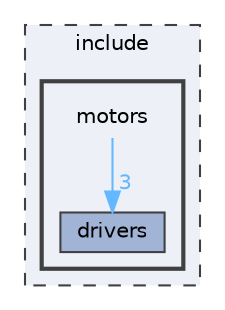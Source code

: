 digraph "include/motors"
{
 // LATEX_PDF_SIZE
  bgcolor="transparent";
  edge [fontname=Helvetica,fontsize=10,labelfontname=Helvetica,labelfontsize=10];
  node [fontname=Helvetica,fontsize=10,shape=box,height=0.2,width=0.4];
  compound=true
  subgraph clusterdir_d44c64559bbebec7f509842c48db8b23 {
    graph [ bgcolor="#edf0f7", pencolor="grey25", label="include", fontname=Helvetica,fontsize=10 style="filled,dashed", URL="dir_d44c64559bbebec7f509842c48db8b23.html",tooltip=""]
  subgraph clusterdir_4a374cc9c87ecfb9a5d29dc23907eda5 {
    graph [ bgcolor="#edf0f7", pencolor="grey25", label="", fontname=Helvetica,fontsize=10 style="filled,bold", URL="dir_4a374cc9c87ecfb9a5d29dc23907eda5.html",tooltip=""]
    dir_4a374cc9c87ecfb9a5d29dc23907eda5 [shape=plaintext, label="motors"];
  dir_31b5f0c1690dba0326ef7b16863727ab [label="drivers", fillcolor="#a2b4d6", color="grey25", style="filled", URL="dir_31b5f0c1690dba0326ef7b16863727ab.html",tooltip=""];
  }
  }
  dir_4a374cc9c87ecfb9a5d29dc23907eda5->dir_31b5f0c1690dba0326ef7b16863727ab [headlabel="3", labeldistance=1.5 headhref="dir_000026_000015.html" href="dir_000026_000015.html" color="steelblue1" fontcolor="steelblue1"];
}

